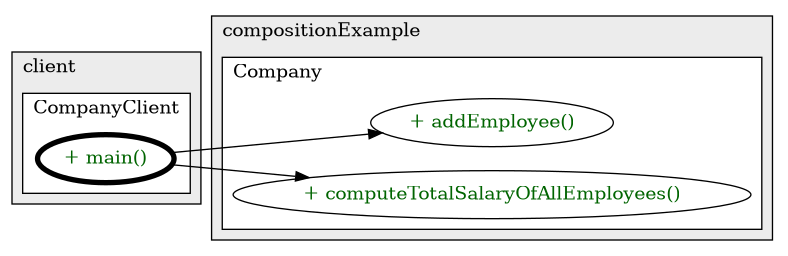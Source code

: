 @startuml

/' diagram meta data start
config=CallConfiguration;
{
  "rootMethod": "compositionExample.client.CompanyClient#main(String[])",
  "projectClassification": {
    "searchMode": "OpenProject", // OpenProject, AllProjects
    "includedProjects": "",
    "pathEndKeywords": "*.impl",
    "isClientPath": "",
    "isClientName": "",
    "isTestPath": "",
    "isTestName": "",
    "isMappingPath": "",
    "isMappingName": "",
    "isDataAccessPath": "",
    "isDataAccessName": "",
    "isDataStructurePath": "",
    "isDataStructureName": "",
    "isInterfaceStructuresPath": "",
    "isInterfaceStructuresName": "",
    "isEntryPointPath": "",
    "isEntryPointName": ""
  },
  "graphRestriction": {
    "classPackageExcludeFilter": "",
    "classPackageIncludeFilter": "",
    "classNameExcludeFilter": "",
    "classNameIncludeFilter": "",
    "methodNameExcludeFilter": "",
    "methodNameIncludeFilter": "",
    "removeByInheritance": "", // inheritance/annotation based filtering is done in a second step
    "removeByAnnotation": "",
    "removeByClassPackage": "", // cleanup the graph after inheritance/annotation based filtering is done
    "removeByClassName": "",
    "cutMappings": false,
    "cutEnum": true,
    "cutTests": true,
    "cutClient": true,
    "cutDataAccess": true,
    "cutInterfaceStructures": true,
    "cutDataStructures": true,
    "cutGetterAndSetter": true,
    "cutConstructors": true
  },
  "graphTraversal": {
    "forwardDepth": 3,
    "backwardDepth": 3,
    "classPackageExcludeFilter": "",
    "classPackageIncludeFilter": "",
    "classNameExcludeFilter": "",
    "classNameIncludeFilter": "",
    "methodNameExcludeFilter": "",
    "methodNameIncludeFilter": "",
    "hideMappings": false,
    "hideDataStructures": false,
    "hidePrivateMethods": true,
    "hideInterfaceCalls": true, // indirection: implementation -> interface (is hidden) -> implementation
    "onlyShowApplicationEntryPoints": false // root node is included
  },
  "details": {
    "aggregation": "GroupByClass", // ByClass, GroupByClass, None
    "showMethodParametersTypes": false,
    "showMethodParametersNames": false,
    "showMethodReturnType": false,
    "showPackageLevels": 2,
    "showCallOrder": false,
    "edgeMode": "MethodsOnly", // TypesOnly, MethodsOnly, TypesAndMethods, MethodsAndDirectTypeUsage
    "showDetailedClassStructure": false
  },
  "rootClass": "compositionExample.client.CompanyClient"
}
diagram meta data end '/



digraph g {
    rankdir="LR"
    splines=polyline
    

'nodes 
subgraph cluster_1067076704 { 
   	label=compositionExample
	labeljust=l
	fillcolor="#ececec"
	style=filled
   
   subgraph cluster_915263695 { 
   	label=Company
	labeljust=l
	fillcolor=white
	style=filled
   
   Company1067076704XXXaddEmployee1258113742[
	label="+ addEmployee()"
	style=filled
	fillcolor=white
	tooltip="Company

null"
	fontcolor=darkgreen
];

Company1067076704XXXcomputeTotalSalaryOfAllEmployees0[
	label="+ computeTotalSalaryOfAllEmployees()"
	style=filled
	fillcolor=white
	tooltip="Company

null"
	fontcolor=darkgreen
];
} 
} 

subgraph cluster_1357712437 { 
   	label=client
	labeljust=l
	fillcolor="#ececec"
	style=filled
   
   subgraph cluster_599832179 { 
   	label=CompanyClient
	labeljust=l
	fillcolor=white
	style=filled
   
   CompanyClient581263079XXXmain1859653459[
	label="+ main()"
	style=filled
	fillcolor=white
	tooltip="CompanyClient

null"
	penwidth=4
	fontcolor=darkgreen
];
} 
} 

'edges    
CompanyClient581263079XXXmain1859653459 -> Company1067076704XXXaddEmployee1258113742;
CompanyClient581263079XXXmain1859653459 -> Company1067076704XXXcomputeTotalSalaryOfAllEmployees0;
    
}
@enduml